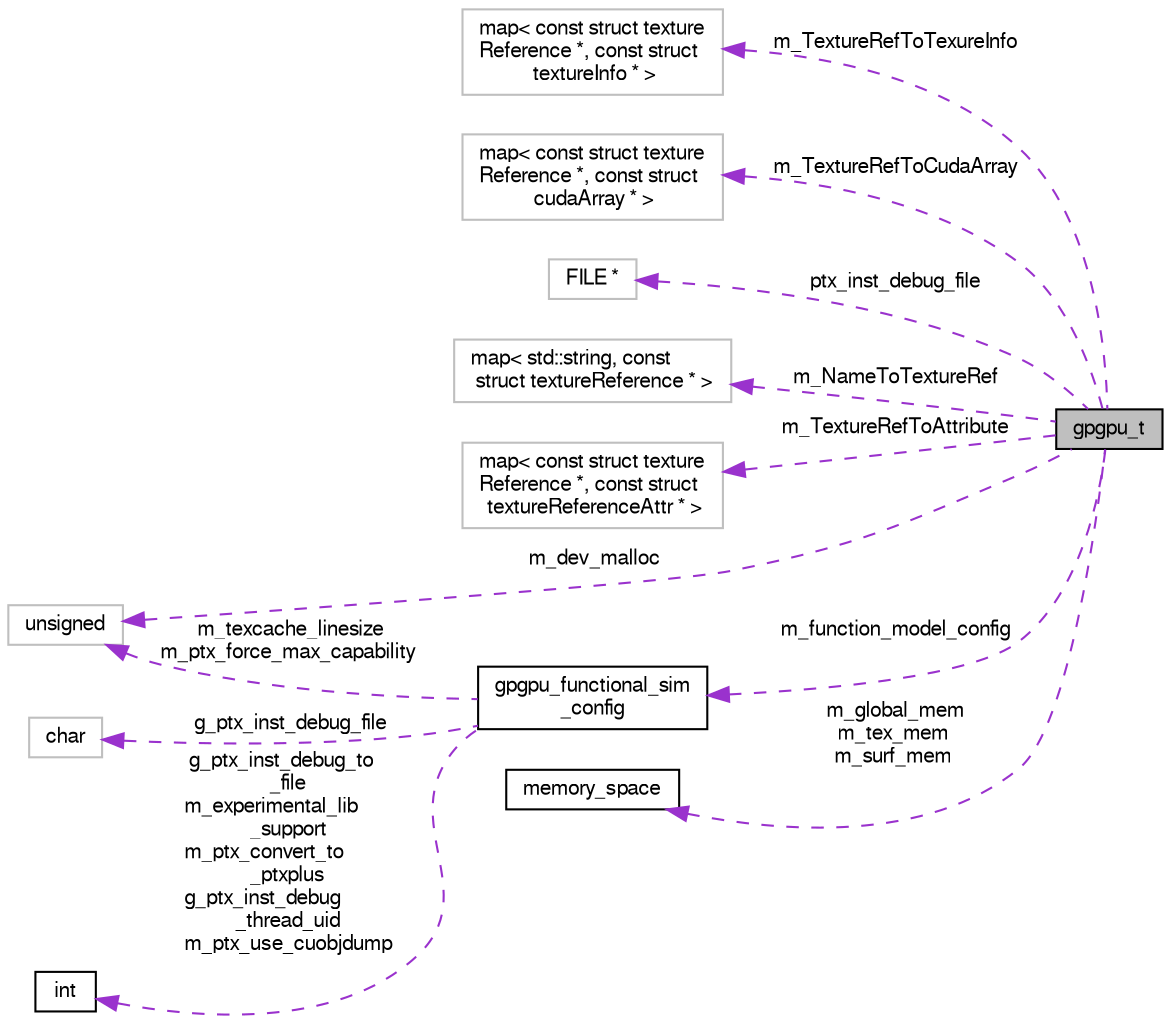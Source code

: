 digraph "gpgpu_t"
{
  bgcolor="transparent";
  edge [fontname="FreeSans",fontsize="10",labelfontname="FreeSans",labelfontsize="10"];
  node [fontname="FreeSans",fontsize="10",shape=record];
  rankdir="LR";
  Node2 [label="gpgpu_t",height=0.2,width=0.4,color="black", fillcolor="grey75", style="filled", fontcolor="black"];
  Node3 -> Node2 [dir="back",color="darkorchid3",fontsize="10",style="dashed",label=" m_TextureRefToTexureInfo" ,fontname="FreeSans"];
  Node3 [label="map\< const struct texture\lReference *, const struct\l textureInfo * \>",height=0.2,width=0.4,color="grey75"];
  Node4 -> Node2 [dir="back",color="darkorchid3",fontsize="10",style="dashed",label=" m_TextureRefToCudaArray" ,fontname="FreeSans"];
  Node4 [label="map\< const struct texture\lReference *, const struct\l cudaArray * \>",height=0.2,width=0.4,color="grey75"];
  Node5 -> Node2 [dir="back",color="darkorchid3",fontsize="10",style="dashed",label=" ptx_inst_debug_file" ,fontname="FreeSans"];
  Node5 [label="FILE *",height=0.2,width=0.4,color="grey75"];
  Node6 -> Node2 [dir="back",color="darkorchid3",fontsize="10",style="dashed",label=" m_NameToTextureRef" ,fontname="FreeSans"];
  Node6 [label="map\< std::string, const\l struct textureReference * \>",height=0.2,width=0.4,color="grey75"];
  Node7 -> Node2 [dir="back",color="darkorchid3",fontsize="10",style="dashed",label=" m_TextureRefToAttribute" ,fontname="FreeSans"];
  Node7 [label="map\< const struct texture\lReference *, const struct\l textureReferenceAttr * \>",height=0.2,width=0.4,color="grey75"];
  Node8 -> Node2 [dir="back",color="darkorchid3",fontsize="10",style="dashed",label=" m_dev_malloc" ,fontname="FreeSans"];
  Node8 [label="unsigned",height=0.2,width=0.4,color="grey75"];
  Node9 -> Node2 [dir="back",color="darkorchid3",fontsize="10",style="dashed",label=" m_global_mem\nm_tex_mem\nm_surf_mem" ,fontname="FreeSans"];
  Node9 [label="memory_space",height=0.2,width=0.4,color="black",URL="$classmemory__space.html"];
  Node10 -> Node2 [dir="back",color="darkorchid3",fontsize="10",style="dashed",label=" m_function_model_config" ,fontname="FreeSans"];
  Node10 [label="gpgpu_functional_sim\l_config",height=0.2,width=0.4,color="black",URL="$classgpgpu__functional__sim__config.html"];
  Node11 -> Node10 [dir="back",color="darkorchid3",fontsize="10",style="dashed",label=" g_ptx_inst_debug_file" ,fontname="FreeSans"];
  Node11 [label="char",height=0.2,width=0.4,color="grey75"];
  Node12 -> Node10 [dir="back",color="darkorchid3",fontsize="10",style="dashed",label=" g_ptx_inst_debug_to\l_file\nm_experimental_lib\l_support\nm_ptx_convert_to\l_ptxplus\ng_ptx_inst_debug\l_thread_uid\nm_ptx_use_cuobjdump" ,fontname="FreeSans"];
  Node12 [label="int",height=0.2,width=0.4,color="black",URL="$classint.html"];
  Node8 -> Node10 [dir="back",color="darkorchid3",fontsize="10",style="dashed",label=" m_texcache_linesize\nm_ptx_force_max_capability" ,fontname="FreeSans"];
}
